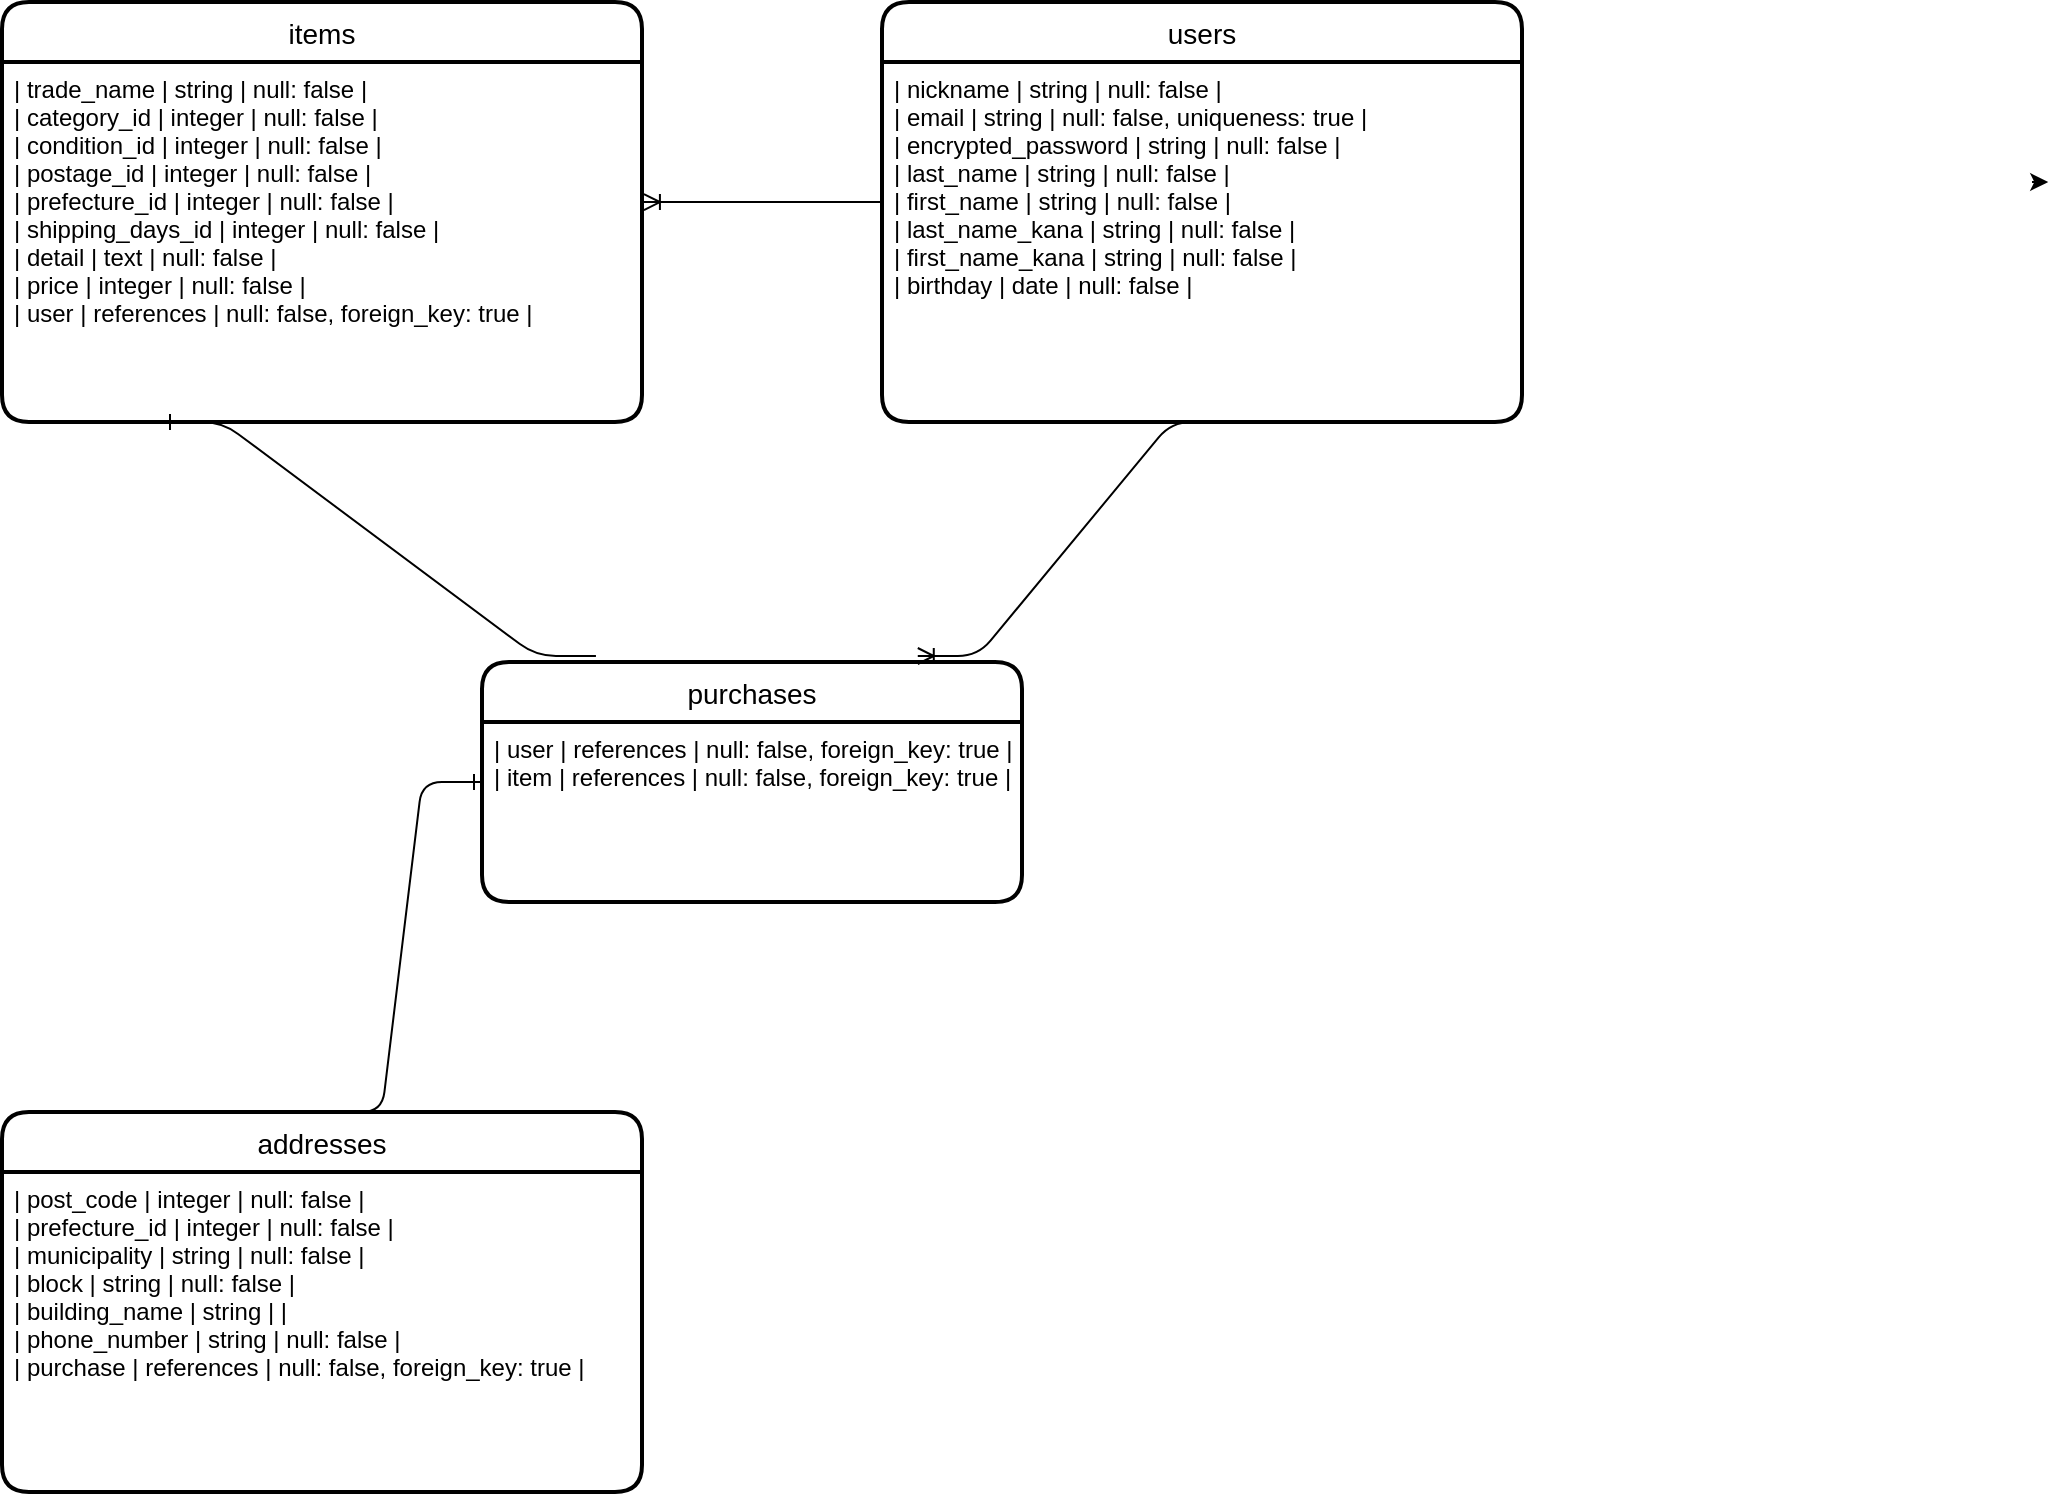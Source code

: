 <mxfile>
    <diagram id="t_WPKEbTkrK734pXHIQf" name="ページ1">
        <mxGraphModel dx="1354" dy="877" grid="1" gridSize="10" guides="1" tooltips="1" connect="1" arrows="1" fold="1" page="1" pageScale="1" pageWidth="827" pageHeight="1169" math="0" shadow="0">
            <root>
                <mxCell id="0"/>
                <mxCell id="1" parent="0"/>
                <mxCell id="57" style="edgeStyle=none;html=1;exitX=0.5;exitY=0;exitDx=0;exitDy=0;entryX=0.528;entryY=0;entryDx=0;entryDy=0;entryPerimeter=0;fontFamily=Helvetica;fontSize=12;fontColor=default;" parent="1" edge="1">
                    <mxGeometry relative="1" as="geometry">
                        <mxPoint x="225" y="120" as="sourcePoint"/>
                        <mxPoint x="233.12" y="120" as="targetPoint"/>
                    </mxGeometry>
                </mxCell>
                <mxCell id="64" value="items" style="swimlane;childLayout=stackLayout;horizontal=1;startSize=30;horizontalStack=0;rounded=1;fontSize=14;fontStyle=0;strokeWidth=2;resizeParent=0;resizeLast=1;shadow=0;dashed=0;align=center;" vertex="1" parent="1">
                    <mxGeometry x="-790" y="30" width="320" height="210" as="geometry"/>
                </mxCell>
                <mxCell id="65" value="| trade_name            | string            | null: false                    |&#10;| category_id           | integer           | null: false                    |&#10;| condition_id          | integer           | null: false                    |&#10;| postage_id            | integer           | null: false                    |&#10;| prefecture_id | integer           | null: false                    |&#10;| shipping_days_id      | integer           | null: false                    |&#10;| detail                | text              | null: false                    |&#10;| price                 | integer           | null: false                    |&#10;| user                  | references        | null: false, foreign_key: true |" style="align=left;strokeColor=none;fillColor=none;spacingLeft=4;fontSize=12;verticalAlign=top;resizable=0;rotatable=0;part=1;" vertex="1" parent="64">
                    <mxGeometry y="30" width="320" height="180" as="geometry"/>
                </mxCell>
                <mxCell id="66" value="users" style="swimlane;childLayout=stackLayout;horizontal=1;startSize=30;horizontalStack=0;rounded=1;fontSize=14;fontStyle=0;strokeWidth=2;resizeParent=0;resizeLast=1;shadow=0;dashed=0;align=center;" vertex="1" parent="1">
                    <mxGeometry x="-350" y="30" width="320" height="210" as="geometry"/>
                </mxCell>
                <mxCell id="67" value="| nickname              | string            | null: false                    |&#10;| email                 | string            | null: false, uniqueness: true  |&#10;| encrypted_password    | string            | null: false                    |&#10;| last_name             | string            | null: false                    |&#10;| first_name            | string            | null: false                    |&#10;| last_name_kana        | string            | null: false                    |&#10;| first_name_kana       | string            | null: false                    |&#10;| birthday              | date              | null: false                    |" style="align=left;strokeColor=none;fillColor=none;spacingLeft=4;fontSize=12;verticalAlign=top;resizable=0;rotatable=0;part=1;" vertex="1" parent="66">
                    <mxGeometry y="30" width="320" height="180" as="geometry"/>
                </mxCell>
                <mxCell id="68" value="addresses" style="swimlane;childLayout=stackLayout;horizontal=1;startSize=30;horizontalStack=0;rounded=1;fontSize=14;fontStyle=0;strokeWidth=2;resizeParent=0;resizeLast=1;shadow=0;dashed=0;align=center;" vertex="1" parent="1">
                    <mxGeometry x="-790" y="585" width="320" height="190" as="geometry"/>
                </mxCell>
                <mxCell id="69" value="| post_code             | integer           | null: false                    |&#10;| prefecture_id | integer           | null: false                    |&#10;| municipality          | string            | null: false                    |&#10;| block                 | string            | null: false                    |&#10;| building_name         | string            |                                |&#10;| phone_number          | string            | null: false                    |&#10;| purchase              | references        | null: false, foreign_key: true |" style="align=left;strokeColor=none;fillColor=none;spacingLeft=4;fontSize=12;verticalAlign=top;resizable=0;rotatable=0;part=1;" vertex="1" parent="68">
                    <mxGeometry y="30" width="320" height="160" as="geometry"/>
                </mxCell>
                <mxCell id="70" value="purchases" style="swimlane;childLayout=stackLayout;horizontal=1;startSize=30;horizontalStack=0;rounded=1;fontSize=14;fontStyle=0;strokeWidth=2;resizeParent=0;resizeLast=1;shadow=0;dashed=0;align=center;" vertex="1" parent="1">
                    <mxGeometry x="-550" y="360" width="270" height="120" as="geometry"/>
                </mxCell>
                <mxCell id="71" value="| user                  | references        | null: false, foreign_key: true |&#10;| item                  | references        | null: false, foreign_key: true |" style="align=left;strokeColor=none;fillColor=none;spacingLeft=4;fontSize=12;verticalAlign=top;resizable=0;rotatable=0;part=1;" vertex="1" parent="70">
                    <mxGeometry y="30" width="270" height="90" as="geometry"/>
                </mxCell>
                <mxCell id="73" value="" style="edgeStyle=entityRelationEdgeStyle;fontSize=12;html=1;endArrow=ERoneToMany;entryX=1.003;entryY=0.389;entryDx=0;entryDy=0;entryPerimeter=0;exitX=-0.003;exitY=0.389;exitDx=0;exitDy=0;exitPerimeter=0;" edge="1" parent="1" source="67" target="65">
                    <mxGeometry width="100" height="100" relative="1" as="geometry">
                        <mxPoint x="-440" y="170" as="sourcePoint"/>
                        <mxPoint x="-440" y="200" as="targetPoint"/>
                    </mxGeometry>
                </mxCell>
                <mxCell id="75" value="" style="edgeStyle=entityRelationEdgeStyle;fontSize=12;html=1;endArrow=ERone;endFill=1;exitX=0.211;exitY=-0.025;exitDx=0;exitDy=0;exitPerimeter=0;entryX=0.25;entryY=1;entryDx=0;entryDy=0;" edge="1" parent="1" source="70" target="65">
                    <mxGeometry width="100" height="100" relative="1" as="geometry">
                        <mxPoint x="-730" y="380" as="sourcePoint"/>
                        <mxPoint x="-630" y="280" as="targetPoint"/>
                    </mxGeometry>
                </mxCell>
                <mxCell id="76" value="" style="edgeStyle=entityRelationEdgeStyle;fontSize=12;html=1;endArrow=ERoneToMany;entryX=0.807;entryY=-0.025;entryDx=0;entryDy=0;entryPerimeter=0;exitX=0.546;exitY=1;exitDx=0;exitDy=0;exitPerimeter=0;" edge="1" parent="1" source="67" target="70">
                    <mxGeometry width="100" height="100" relative="1" as="geometry">
                        <mxPoint x="-262.01" y="330" as="sourcePoint"/>
                        <mxPoint x="-380.0" y="330" as="targetPoint"/>
                    </mxGeometry>
                </mxCell>
                <mxCell id="78" value="" style="edgeStyle=entityRelationEdgeStyle;fontSize=12;html=1;endArrow=ERone;endFill=1;exitX=0.5;exitY=0;exitDx=0;exitDy=0;entryX=0;entryY=0.5;entryDx=0;entryDy=0;" edge="1" parent="1" source="68" target="70">
                    <mxGeometry width="100" height="100" relative="1" as="geometry">
                        <mxPoint x="-653.03" y="637" as="sourcePoint"/>
                        <mxPoint x="-720" y="520" as="targetPoint"/>
                    </mxGeometry>
                </mxCell>
            </root>
        </mxGraphModel>
    </diagram>
</mxfile>